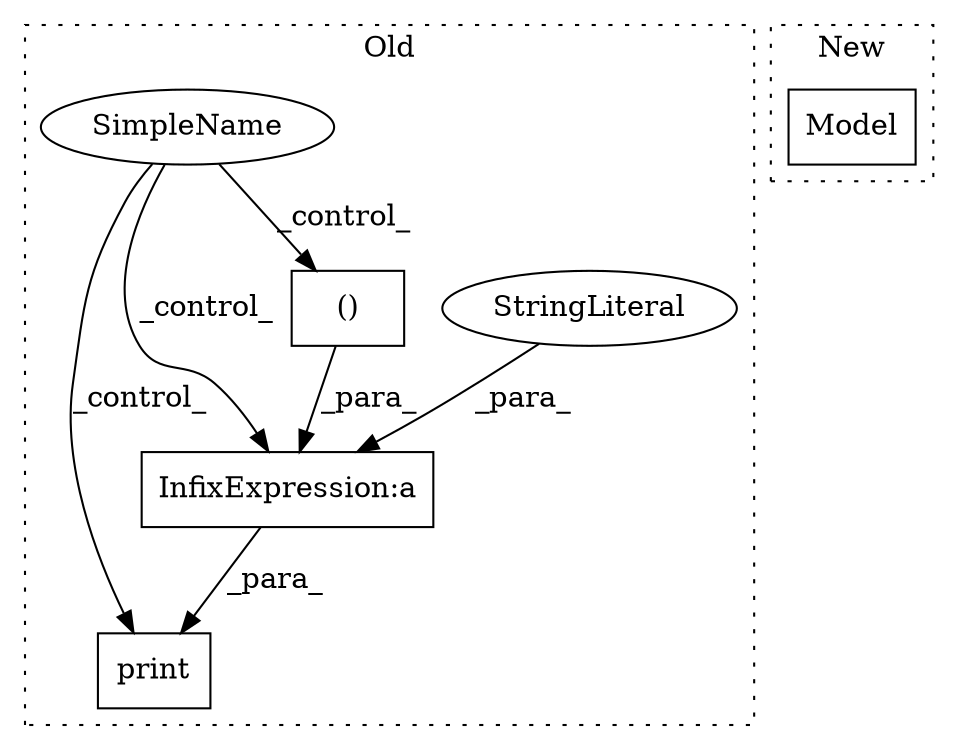 digraph G {
subgraph cluster0 {
1 [label="print" a="32" s="2569,2690" l="6,1" shape="box"];
3 [label="InfixExpression:a" a="27" s="2621" l="12" shape="box"];
4 [label="()" a="106" s="2633" l="45" shape="box"];
5 [label="SimpleName" a="42" s="" l="" shape="ellipse"];
6 [label="StringLiteral" a="45" s="2575" l="46" shape="ellipse"];
label = "Old";
style="dotted";
}
subgraph cluster1 {
2 [label="Model" a="32" s="2456,2483" l="6,1" shape="box"];
label = "New";
style="dotted";
}
3 -> 1 [label="_para_"];
4 -> 3 [label="_para_"];
5 -> 3 [label="_control_"];
5 -> 4 [label="_control_"];
5 -> 1 [label="_control_"];
6 -> 3 [label="_para_"];
}